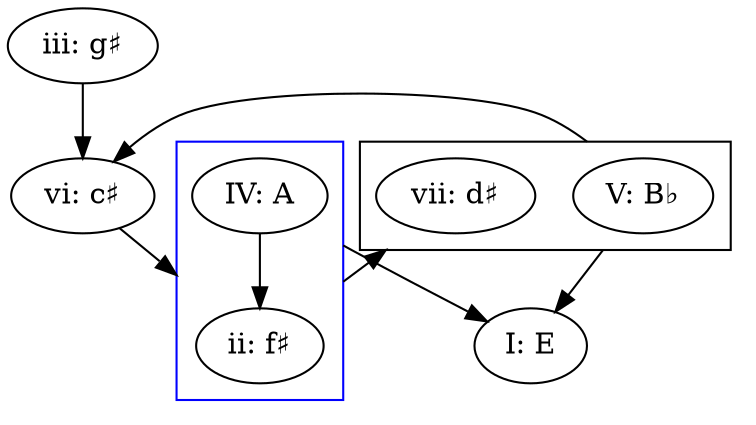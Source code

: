 

digraph G {

  compound=true;
  forcelabels=true;

  iii[label="iii: g♯"];
  vi[label="vi: c♯"];
  V[label="V: B♭"];
  I[label="I: E"];
  IV[label="IV: A"];
  vii[label="vii: d♯"];
  ii[label="ii: f♯"];



   subgraph cluster1 {
      IV  -> ii;
      color=blue
   }
   subgraph cluster2 {
      vii;
      V;
   }
   V -> vi [ltail=cluster2];
   ii-> vii [ltail=cluster1, lhead=cluster2];
   V   -> I [ltail=cluster2];
   IV  -> I [ltail=cluster1];
   iii -> vi;
   vi  -> ii [lhead=cluster1];
}
